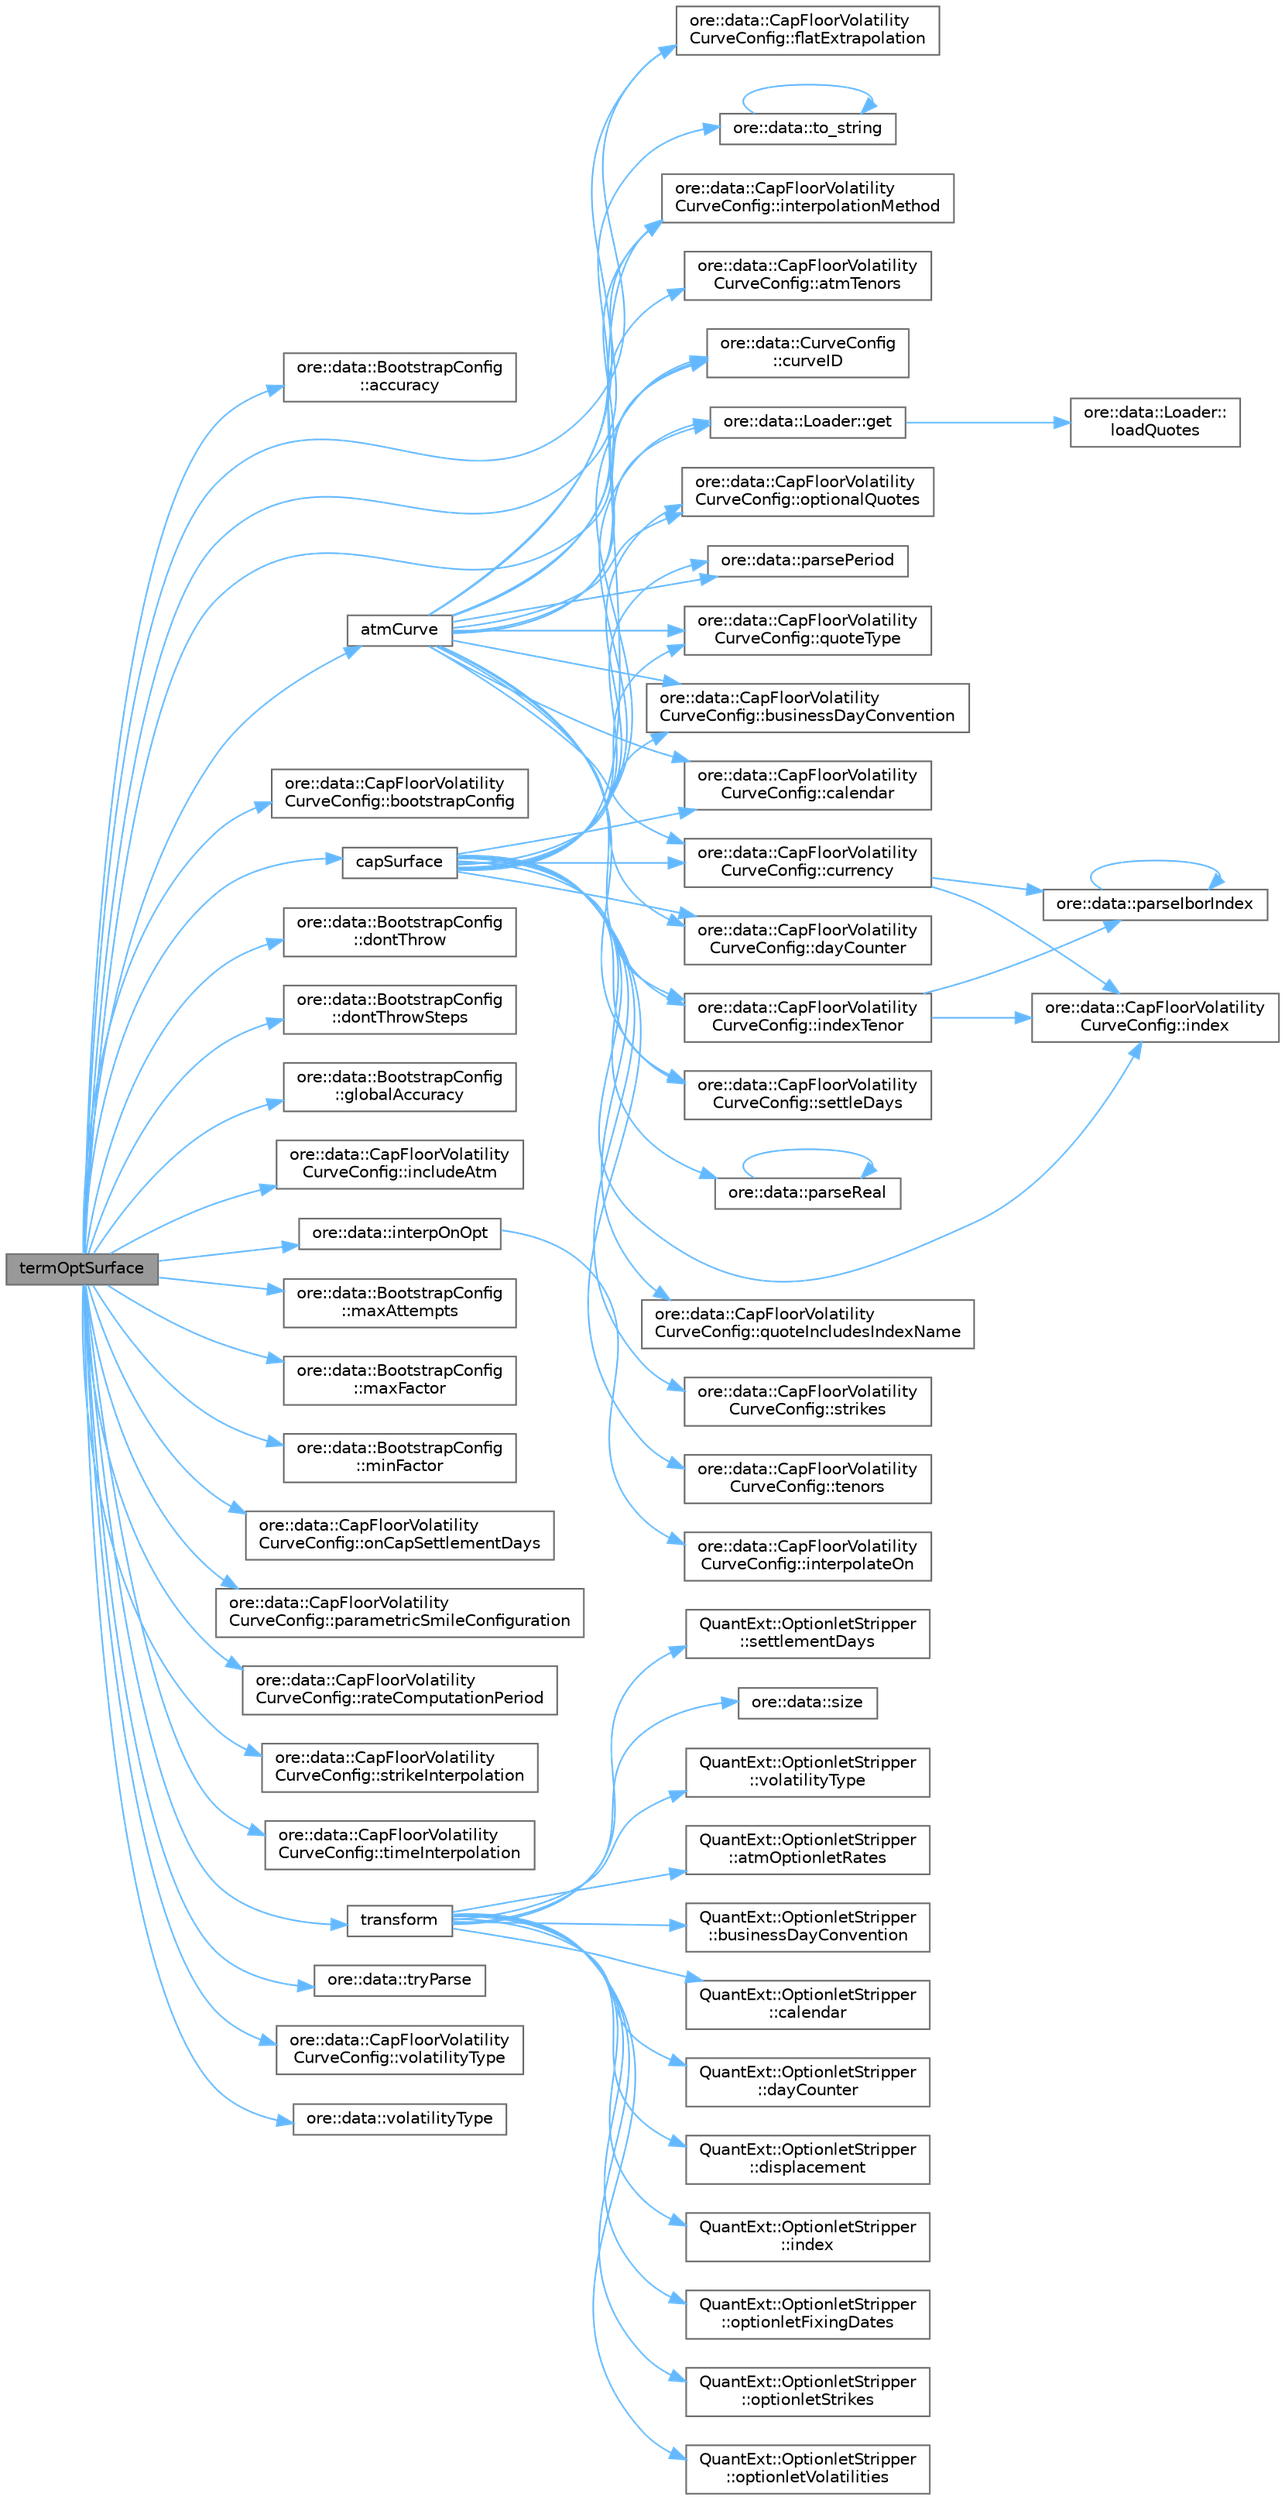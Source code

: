 digraph "termOptSurface"
{
 // INTERACTIVE_SVG=YES
 // LATEX_PDF_SIZE
  bgcolor="transparent";
  edge [fontname=Helvetica,fontsize=10,labelfontname=Helvetica,labelfontsize=10];
  node [fontname=Helvetica,fontsize=10,shape=box,height=0.2,width=0.4];
  rankdir="LR";
  Node1 [label="termOptSurface",height=0.2,width=0.4,color="gray40", fillcolor="grey60", style="filled", fontcolor="black",tooltip="Build optionlet surface from term vol."];
  Node1 -> Node2 [color="steelblue1",style="solid"];
  Node2 [label="ore::data::BootstrapConfig\l::accuracy",height=0.2,width=0.4,color="grey40", fillcolor="white", style="filled",URL="$classore_1_1data_1_1_bootstrap_config.html#a4ba2111387b298a4ba86c4e1a4a1937b",tooltip=" "];
  Node1 -> Node3 [color="steelblue1",style="solid"];
  Node3 [label="atmCurve",height=0.2,width=0.4,color="grey40", fillcolor="white", style="filled",URL="$classore_1_1data_1_1_cap_floor_vol_curve.html#a66839a2708a675b2f86cd2e92a9499d0",tooltip="Build an ATM cap floor term volatility curve."];
  Node3 -> Node4 [color="steelblue1",style="solid"];
  Node4 [label="ore::data::CapFloorVolatility\lCurveConfig::atmTenors",height=0.2,width=0.4,color="grey40", fillcolor="white", style="filled",URL="$classore_1_1data_1_1_cap_floor_volatility_curve_config.html#a8f9fe9d2757cd906c3082ed401fc6cf5",tooltip=" "];
  Node3 -> Node5 [color="steelblue1",style="solid"];
  Node5 [label="ore::data::CapFloorVolatility\lCurveConfig::businessDayConvention",height=0.2,width=0.4,color="grey40", fillcolor="white", style="filled",URL="$classore_1_1data_1_1_cap_floor_volatility_curve_config.html#a74fdca9e32be5719b0c6aa26b402b9b4",tooltip=" "];
  Node3 -> Node6 [color="steelblue1",style="solid"];
  Node6 [label="ore::data::CapFloorVolatility\lCurveConfig::calendar",height=0.2,width=0.4,color="grey40", fillcolor="white", style="filled",URL="$classore_1_1data_1_1_cap_floor_volatility_curve_config.html#a78d19d9a8d0072dadaf399d3e6ee1258",tooltip=" "];
  Node3 -> Node7 [color="steelblue1",style="solid"];
  Node7 [label="ore::data::CapFloorVolatility\lCurveConfig::currency",height=0.2,width=0.4,color="grey40", fillcolor="white", style="filled",URL="$classore_1_1data_1_1_cap_floor_volatility_curve_config.html#a14dac022d83c5fa9597e6344199a41b6",tooltip=" "];
  Node7 -> Node8 [color="steelblue1",style="solid"];
  Node8 [label="ore::data::CapFloorVolatility\lCurveConfig::index",height=0.2,width=0.4,color="grey40", fillcolor="white", style="filled",URL="$classore_1_1data_1_1_cap_floor_volatility_curve_config.html#a144bd46c24138b26c36e809506da032c",tooltip=" "];
  Node7 -> Node9 [color="steelblue1",style="solid"];
  Node9 [label="ore::data::parseIborIndex",height=0.2,width=0.4,color="grey40", fillcolor="white", style="filled",URL="$group__utilities.html#ga2d18ab5807f92319c9db2c13f4904738",tooltip="Convert std::string to QuantLib::IborIndex."];
  Node9 -> Node9 [color="steelblue1",style="solid"];
  Node3 -> Node10 [color="steelblue1",style="solid"];
  Node10 [label="ore::data::CurveConfig\l::curveID",height=0.2,width=0.4,color="grey40", fillcolor="white", style="filled",URL="$classore_1_1data_1_1_curve_config.html#a469f15054f3eb55783dfeb953fdf4373",tooltip=" "];
  Node3 -> Node11 [color="steelblue1",style="solid"];
  Node11 [label="ore::data::CapFloorVolatility\lCurveConfig::dayCounter",height=0.2,width=0.4,color="grey40", fillcolor="white", style="filled",URL="$classore_1_1data_1_1_cap_floor_volatility_curve_config.html#a878c3d7ce8419bd77556a8bca13dfca1",tooltip=" "];
  Node3 -> Node12 [color="steelblue1",style="solid"];
  Node12 [label="ore::data::CapFloorVolatility\lCurveConfig::flatExtrapolation",height=0.2,width=0.4,color="grey40", fillcolor="white", style="filled",URL="$classore_1_1data_1_1_cap_floor_volatility_curve_config.html#a7b04c50772adc5cd12394c3c728193ab",tooltip=" "];
  Node3 -> Node13 [color="steelblue1",style="solid"];
  Node13 [label="ore::data::Loader::get",height=0.2,width=0.4,color="grey40", fillcolor="white", style="filled",URL="$classore_1_1data_1_1_loader.html#a19d9f6f808db2631247ec12ffe291225",tooltip="get quote by its unique name, throws if not existent, override in derived classes for performance"];
  Node13 -> Node14 [color="steelblue1",style="solid"];
  Node14 [label="ore::data::Loader::\lloadQuotes",height=0.2,width=0.4,color="grey40", fillcolor="white", style="filled",URL="$classore_1_1data_1_1_loader.html#a0086c4f946085ef0b9d5c56bd1539f91",tooltip="get all quotes, TODO change the return value to std::set"];
  Node3 -> Node15 [color="steelblue1",style="solid"];
  Node15 [label="ore::data::CapFloorVolatility\lCurveConfig::indexTenor",height=0.2,width=0.4,color="grey40", fillcolor="white", style="filled",URL="$classore_1_1data_1_1_cap_floor_volatility_curve_config.html#ab8232591b187e0531befdd629d974bc0",tooltip=" "];
  Node15 -> Node8 [color="steelblue1",style="solid"];
  Node15 -> Node9 [color="steelblue1",style="solid"];
  Node3 -> Node16 [color="steelblue1",style="solid"];
  Node16 [label="ore::data::CapFloorVolatility\lCurveConfig::interpolationMethod",height=0.2,width=0.4,color="grey40", fillcolor="white", style="filled",URL="$classore_1_1data_1_1_cap_floor_volatility_curve_config.html#ac094655bc2dbb9ce8cd5f8c4daecda81",tooltip=" "];
  Node3 -> Node17 [color="steelblue1",style="solid"];
  Node17 [label="ore::data::CapFloorVolatility\lCurveConfig::optionalQuotes",height=0.2,width=0.4,color="grey40", fillcolor="white", style="filled",URL="$classore_1_1data_1_1_cap_floor_volatility_curve_config.html#a52d8b020286750630992221d2049171f",tooltip=" "];
  Node3 -> Node18 [color="steelblue1",style="solid"];
  Node18 [label="ore::data::parsePeriod",height=0.2,width=0.4,color="grey40", fillcolor="white", style="filled",URL="$group__utilities.html#ga8e0623e2cb01e250e9cfec4619256208",tooltip="Convert text to QuantLib::Period."];
  Node3 -> Node19 [color="steelblue1",style="solid"];
  Node19 [label="ore::data::CapFloorVolatility\lCurveConfig::quoteType",height=0.2,width=0.4,color="grey40", fillcolor="white", style="filled",URL="$classore_1_1data_1_1_cap_floor_volatility_curve_config.html#a0364de76264e886fcfb3896300700701",tooltip=" "];
  Node3 -> Node20 [color="steelblue1",style="solid"];
  Node20 [label="ore::data::CapFloorVolatility\lCurveConfig::settleDays",height=0.2,width=0.4,color="grey40", fillcolor="white", style="filled",URL="$classore_1_1data_1_1_cap_floor_volatility_curve_config.html#a44e6598deec574c7c5893e273d752263",tooltip=" "];
  Node3 -> Node21 [color="steelblue1",style="solid"];
  Node21 [label="ore::data::to_string",height=0.2,width=0.4,color="grey40", fillcolor="white", style="filled",URL="$namespaceore_1_1data.html#a86651dfeb5c18ee891f7a4734d8cf455",tooltip=" "];
  Node21 -> Node21 [color="steelblue1",style="solid"];
  Node1 -> Node22 [color="steelblue1",style="solid"];
  Node22 [label="ore::data::CapFloorVolatility\lCurveConfig::bootstrapConfig",height=0.2,width=0.4,color="grey40", fillcolor="white", style="filled",URL="$classore_1_1data_1_1_cap_floor_volatility_curve_config.html#aa8c9ecb1e158089b32c266fa98be2234",tooltip=" "];
  Node1 -> Node23 [color="steelblue1",style="solid"];
  Node23 [label="capSurface",height=0.2,width=0.4,color="grey40", fillcolor="white", style="filled",URL="$classore_1_1data_1_1_cap_floor_vol_curve.html#a4c12b080309225a852ff617a5fa9ea71",tooltip="Build a cap floor term volatility surface."];
  Node23 -> Node5 [color="steelblue1",style="solid"];
  Node23 -> Node6 [color="steelblue1",style="solid"];
  Node23 -> Node7 [color="steelblue1",style="solid"];
  Node23 -> Node10 [color="steelblue1",style="solid"];
  Node23 -> Node11 [color="steelblue1",style="solid"];
  Node23 -> Node13 [color="steelblue1",style="solid"];
  Node23 -> Node8 [color="steelblue1",style="solid"];
  Node23 -> Node15 [color="steelblue1",style="solid"];
  Node23 -> Node16 [color="steelblue1",style="solid"];
  Node23 -> Node17 [color="steelblue1",style="solid"];
  Node23 -> Node18 [color="steelblue1",style="solid"];
  Node23 -> Node24 [color="steelblue1",style="solid"];
  Node24 [label="ore::data::parseReal",height=0.2,width=0.4,color="grey40", fillcolor="white", style="filled",URL="$group__utilities.html#gad1db2a68f9a73667c3b4084d63955bdd",tooltip="Convert text to Real."];
  Node24 -> Node24 [color="steelblue1",style="solid"];
  Node23 -> Node25 [color="steelblue1",style="solid"];
  Node25 [label="ore::data::CapFloorVolatility\lCurveConfig::quoteIncludesIndexName",height=0.2,width=0.4,color="grey40", fillcolor="white", style="filled",URL="$classore_1_1data_1_1_cap_floor_volatility_curve_config.html#a4e32f19694db4479f654b95ba0cd67b2",tooltip=" "];
  Node23 -> Node19 [color="steelblue1",style="solid"];
  Node23 -> Node20 [color="steelblue1",style="solid"];
  Node23 -> Node26 [color="steelblue1",style="solid"];
  Node26 [label="ore::data::CapFloorVolatility\lCurveConfig::strikes",height=0.2,width=0.4,color="grey40", fillcolor="white", style="filled",URL="$classore_1_1data_1_1_cap_floor_volatility_curve_config.html#accd852ad553976dabb2c708c5a16d1a7",tooltip=" "];
  Node23 -> Node27 [color="steelblue1",style="solid"];
  Node27 [label="ore::data::CapFloorVolatility\lCurveConfig::tenors",height=0.2,width=0.4,color="grey40", fillcolor="white", style="filled",URL="$classore_1_1data_1_1_cap_floor_volatility_curve_config.html#a67dd963d9b1a6e43537e14f5b4449157",tooltip=" "];
  Node1 -> Node10 [color="steelblue1",style="solid"];
  Node1 -> Node28 [color="steelblue1",style="solid"];
  Node28 [label="ore::data::BootstrapConfig\l::dontThrow",height=0.2,width=0.4,color="grey40", fillcolor="white", style="filled",URL="$classore_1_1data_1_1_bootstrap_config.html#a056553fdbcc47acb6cb7f41c70200e54",tooltip=" "];
  Node1 -> Node29 [color="steelblue1",style="solid"];
  Node29 [label="ore::data::BootstrapConfig\l::dontThrowSteps",height=0.2,width=0.4,color="grey40", fillcolor="white", style="filled",URL="$classore_1_1data_1_1_bootstrap_config.html#a252d04640f75a3b42dc7eae0dd024ff2",tooltip=" "];
  Node1 -> Node12 [color="steelblue1",style="solid"];
  Node1 -> Node30 [color="steelblue1",style="solid"];
  Node30 [label="ore::data::BootstrapConfig\l::globalAccuracy",height=0.2,width=0.4,color="grey40", fillcolor="white", style="filled",URL="$classore_1_1data_1_1_bootstrap_config.html#a271ae4c212978735efced0a54ddeb364",tooltip=" "];
  Node1 -> Node31 [color="steelblue1",style="solid"];
  Node31 [label="ore::data::CapFloorVolatility\lCurveConfig::includeAtm",height=0.2,width=0.4,color="grey40", fillcolor="white", style="filled",URL="$classore_1_1data_1_1_cap_floor_volatility_curve_config.html#a5dafde5208e16508552dddb44fb2b025",tooltip=" "];
  Node1 -> Node16 [color="steelblue1",style="solid"];
  Node1 -> Node32 [color="steelblue1",style="solid"];
  Node32 [label="ore::data::interpOnOpt",height=0.2,width=0.4,color="grey40", fillcolor="white", style="filled",URL="$namespaceore_1_1data.html#a8462a7338ebfc78e31f1bf5806ea5464",tooltip=" "];
  Node32 -> Node33 [color="steelblue1",style="solid"];
  Node33 [label="ore::data::CapFloorVolatility\lCurveConfig::interpolateOn",height=0.2,width=0.4,color="grey40", fillcolor="white", style="filled",URL="$classore_1_1data_1_1_cap_floor_volatility_curve_config.html#a530b0b24f0217cae29998f3c682f483f",tooltip=" "];
  Node1 -> Node34 [color="steelblue1",style="solid"];
  Node34 [label="ore::data::BootstrapConfig\l::maxAttempts",height=0.2,width=0.4,color="grey40", fillcolor="white", style="filled",URL="$classore_1_1data_1_1_bootstrap_config.html#ab63463d47e95b8670f52c1d2b31b0728",tooltip=" "];
  Node1 -> Node35 [color="steelblue1",style="solid"];
  Node35 [label="ore::data::BootstrapConfig\l::maxFactor",height=0.2,width=0.4,color="grey40", fillcolor="white", style="filled",URL="$classore_1_1data_1_1_bootstrap_config.html#a22e5b9ebccd961a9c52d8e99f4a6238e",tooltip=" "];
  Node1 -> Node36 [color="steelblue1",style="solid"];
  Node36 [label="ore::data::BootstrapConfig\l::minFactor",height=0.2,width=0.4,color="grey40", fillcolor="white", style="filled",URL="$classore_1_1data_1_1_bootstrap_config.html#a57e0abb011846e5fd4855964d124b74e",tooltip=" "];
  Node1 -> Node37 [color="steelblue1",style="solid"];
  Node37 [label="ore::data::CapFloorVolatility\lCurveConfig::onCapSettlementDays",height=0.2,width=0.4,color="grey40", fillcolor="white", style="filled",URL="$classore_1_1data_1_1_cap_floor_volatility_curve_config.html#a87c89384a61132e0f6b2fc6f545951d4",tooltip=" "];
  Node1 -> Node38 [color="steelblue1",style="solid"];
  Node38 [label="ore::data::CapFloorVolatility\lCurveConfig::parametricSmileConfiguration",height=0.2,width=0.4,color="grey40", fillcolor="white", style="filled",URL="$classore_1_1data_1_1_cap_floor_volatility_curve_config.html#a2ad8c35dd64adaffe74c2e596bd3a39e",tooltip=" "];
  Node1 -> Node39 [color="steelblue1",style="solid"];
  Node39 [label="ore::data::CapFloorVolatility\lCurveConfig::rateComputationPeriod",height=0.2,width=0.4,color="grey40", fillcolor="white", style="filled",URL="$classore_1_1data_1_1_cap_floor_volatility_curve_config.html#abe4ea79f91fb449aca0aef9579ab15f8",tooltip=" "];
  Node1 -> Node40 [color="steelblue1",style="solid"];
  Node40 [label="ore::data::CapFloorVolatility\lCurveConfig::strikeInterpolation",height=0.2,width=0.4,color="grey40", fillcolor="white", style="filled",URL="$classore_1_1data_1_1_cap_floor_volatility_curve_config.html#ad6950f2bdfcb1dd41a74ea73313b7645",tooltip=" "];
  Node1 -> Node41 [color="steelblue1",style="solid"];
  Node41 [label="ore::data::CapFloorVolatility\lCurveConfig::timeInterpolation",height=0.2,width=0.4,color="grey40", fillcolor="white", style="filled",URL="$classore_1_1data_1_1_cap_floor_volatility_curve_config.html#a5c9e162230ec0597ae5b9ae89b5301e7",tooltip=" "];
  Node1 -> Node42 [color="steelblue1",style="solid"];
  Node42 [label="transform",height=0.2,width=0.4,color="grey40", fillcolor="white", style="filled",URL="$classore_1_1data_1_1_cap_floor_vol_curve.html#a4bef3c3950a948d01dc3f726cb94d763",tooltip="Transform QuantExt::OptionletStripper to QuantLib::StrippedOptionlet."];
  Node42 -> Node43 [color="steelblue1",style="solid"];
  Node43 [label="QuantExt::OptionletStripper\l::atmOptionletRates",height=0.2,width=0.4,color="grey40", fillcolor="white", style="filled",URL="C:/dev/ORE/documentation/QuantExt/doc/quantext.tag$class_quant_ext_1_1_optionlet_stripper.html#a6f262e9d6dfada9d772180bccab52f83",tooltip=" "];
  Node42 -> Node44 [color="steelblue1",style="solid"];
  Node44 [label="QuantExt::OptionletStripper\l::businessDayConvention",height=0.2,width=0.4,color="grey40", fillcolor="white", style="filled",URL="C:/dev/ORE/documentation/QuantExt/doc/quantext.tag$class_quant_ext_1_1_optionlet_stripper.html#acff63e9870626a9dedaf3b515869833f",tooltip=" "];
  Node42 -> Node45 [color="steelblue1",style="solid"];
  Node45 [label="QuantExt::OptionletStripper\l::calendar",height=0.2,width=0.4,color="grey40", fillcolor="white", style="filled",URL="C:/dev/ORE/documentation/QuantExt/doc/quantext.tag$class_quant_ext_1_1_optionlet_stripper.html#a1ef243b060d282bec39ee65230cf037a",tooltip=" "];
  Node42 -> Node46 [color="steelblue1",style="solid"];
  Node46 [label="QuantExt::OptionletStripper\l::dayCounter",height=0.2,width=0.4,color="grey40", fillcolor="white", style="filled",URL="C:/dev/ORE/documentation/QuantExt/doc/quantext.tag$class_quant_ext_1_1_optionlet_stripper.html#a94fc547efda67580a0ae559769b5fc71",tooltip=" "];
  Node42 -> Node47 [color="steelblue1",style="solid"];
  Node47 [label="QuantExt::OptionletStripper\l::displacement",height=0.2,width=0.4,color="grey40", fillcolor="white", style="filled",URL="C:/dev/ORE/documentation/QuantExt/doc/quantext.tag$class_quant_ext_1_1_optionlet_stripper.html#add24fda7ff41564d7365154d96563718",tooltip=" "];
  Node42 -> Node48 [color="steelblue1",style="solid"];
  Node48 [label="QuantExt::OptionletStripper\l::index",height=0.2,width=0.4,color="grey40", fillcolor="white", style="filled",URL="C:/dev/ORE/documentation/QuantExt/doc/quantext.tag$class_quant_ext_1_1_optionlet_stripper.html#aeabea0dd7f598167a5ff170ca17cc668",tooltip=" "];
  Node42 -> Node49 [color="steelblue1",style="solid"];
  Node49 [label="QuantExt::OptionletStripper\l::optionletFixingDates",height=0.2,width=0.4,color="grey40", fillcolor="white", style="filled",URL="C:/dev/ORE/documentation/QuantExt/doc/quantext.tag$class_quant_ext_1_1_optionlet_stripper.html#a2a89e416be710d1ded6cb21b0907869d",tooltip=" "];
  Node42 -> Node50 [color="steelblue1",style="solid"];
  Node50 [label="QuantExt::OptionletStripper\l::optionletStrikes",height=0.2,width=0.4,color="grey40", fillcolor="white", style="filled",URL="C:/dev/ORE/documentation/QuantExt/doc/quantext.tag$class_quant_ext_1_1_optionlet_stripper.html#a54dd02538d07f3ec3c35ce5744412cc9",tooltip=" "];
  Node42 -> Node51 [color="steelblue1",style="solid"];
  Node51 [label="QuantExt::OptionletStripper\l::optionletVolatilities",height=0.2,width=0.4,color="grey40", fillcolor="white", style="filled",URL="C:/dev/ORE/documentation/QuantExt/doc/quantext.tag$class_quant_ext_1_1_optionlet_stripper.html#a6ac58ed74e3152458d1f399a1ecdc718",tooltip=" "];
  Node42 -> Node52 [color="steelblue1",style="solid"];
  Node52 [label="QuantExt::OptionletStripper\l::settlementDays",height=0.2,width=0.4,color="grey40", fillcolor="white", style="filled",URL="C:/dev/ORE/documentation/QuantExt/doc/quantext.tag$class_quant_ext_1_1_optionlet_stripper.html#a91d05d71934f94dcd6e3a530d55000a6",tooltip=" "];
  Node42 -> Node53 [color="steelblue1",style="solid"];
  Node53 [label="ore::data::size",height=0.2,width=0.4,color="grey40", fillcolor="white", style="filled",URL="$namespaceore_1_1data.html#a777e216dee6069b548bb87da7152699e",tooltip=" "];
  Node42 -> Node54 [color="steelblue1",style="solid"];
  Node54 [label="QuantExt::OptionletStripper\l::volatilityType",height=0.2,width=0.4,color="grey40", fillcolor="white", style="filled",URL="C:/dev/ORE/documentation/QuantExt/doc/quantext.tag$class_quant_ext_1_1_optionlet_stripper.html#a72983c4ae34d208cce6942ef26bec58c",tooltip=" "];
  Node1 -> Node55 [color="steelblue1",style="solid"];
  Node55 [label="ore::data::tryParse",height=0.2,width=0.4,color="grey40", fillcolor="white", style="filled",URL="$group__utilities.html#ga5337b41aa68358864cf719c026c4be8c",tooltip=" "];
  Node1 -> Node56 [color="steelblue1",style="solid"];
  Node56 [label="ore::data::CapFloorVolatility\lCurveConfig::volatilityType",height=0.2,width=0.4,color="grey40", fillcolor="white", style="filled",URL="$classore_1_1data_1_1_cap_floor_volatility_curve_config.html#abda03231746ea9064406698eef5bfb3e",tooltip=" "];
  Node1 -> Node57 [color="steelblue1",style="solid"];
  Node57 [label="ore::data::volatilityType",height=0.2,width=0.4,color="grey40", fillcolor="white", style="filled",URL="$namespaceore_1_1data.html#a6a0250258f27a26b9e68baa6ff3752ba",tooltip="Imply QuantLib::VolatilityType from CapFloorVolatilityCurveConfig::VolatilityType."];
}

